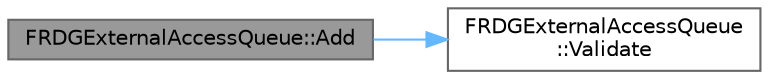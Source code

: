 digraph "FRDGExternalAccessQueue::Add"
{
 // INTERACTIVE_SVG=YES
 // LATEX_PDF_SIZE
  bgcolor="transparent";
  edge [fontname=Helvetica,fontsize=10,labelfontname=Helvetica,labelfontsize=10];
  node [fontname=Helvetica,fontsize=10,shape=box,height=0.2,width=0.4];
  rankdir="LR";
  Node1 [id="Node000001",label="FRDGExternalAccessQueue::Add",height=0.2,width=0.4,color="gray40", fillcolor="grey60", style="filled", fontcolor="black",tooltip=" "];
  Node1 -> Node2 [id="edge1_Node000001_Node000002",color="steelblue1",style="solid",tooltip=" "];
  Node2 [id="Node000002",label="FRDGExternalAccessQueue\l::Validate",height=0.2,width=0.4,color="grey40", fillcolor="white", style="filled",URL="$d8/d39/classFRDGExternalAccessQueue.html#ab85c53c3ac652a9b0d8f048588116edd",tooltip=" "];
}
